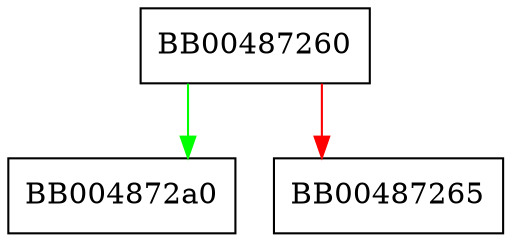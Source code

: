 digraph tlsa_free {
  node [shape="box"];
  graph [splines=ortho];
  BB00487260 -> BB004872a0 [color="green"];
  BB00487260 -> BB00487265 [color="red"];
}